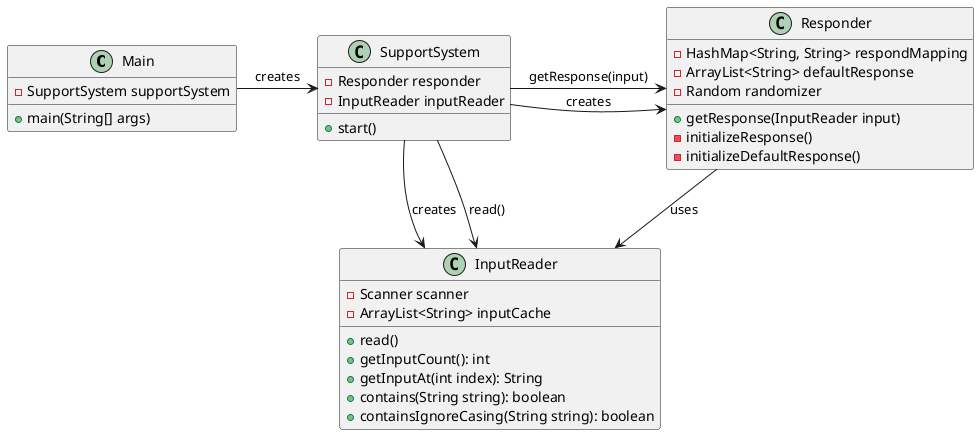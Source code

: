 @startuml

class Main {
    - SupportSystem supportSystem
    + main(String[] args)
}

class SupportSystem {
    - Responder responder
    - InputReader inputReader
    + start()
}

class Responder {
    - HashMap<String, String> respondMapping
    - ArrayList<String> defaultResponse
    - Random randomizer
    + getResponse(InputReader input)
    - initializeResponse()
    - initializeDefaultResponse()
}

class InputReader {
    - Scanner scanner
    - ArrayList<String> inputCache
    + read()
    + getInputCount(): int
    + getInputAt(int index): String
    + contains(String string): boolean
    + containsIgnoreCasing(String string): boolean
}

Main -> SupportSystem : creates
SupportSystem -> Responder : creates
SupportSystem -> InputReader : creates
SupportSystem -> Responder : getResponse(input)
SupportSystem -> InputReader : read()

Responder --> InputReader : uses

@enduml